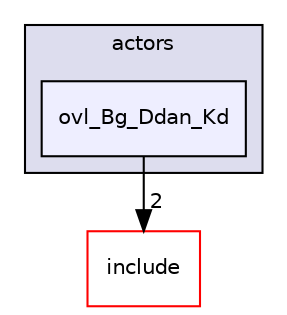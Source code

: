 digraph "src/overlays/actors/ovl_Bg_Ddan_Kd" {
  compound=true
  node [ fontsize="10", fontname="Helvetica"];
  edge [ labelfontsize="10", labelfontname="Helvetica"];
  subgraph clusterdir_e93473484be31ce7bcb356bd643a22f8 {
    graph [ bgcolor="#ddddee", pencolor="black", label="actors" fontname="Helvetica", fontsize="10", URL="dir_e93473484be31ce7bcb356bd643a22f8.html"]
  dir_2f506d6e2d6fd4effd7d2e9a642e870d [shape=box, label="ovl_Bg_Ddan_Kd", style="filled", fillcolor="#eeeeff", pencolor="black", URL="dir_2f506d6e2d6fd4effd7d2e9a642e870d.html"];
  }
  dir_d44c64559bbebec7f509842c48db8b23 [shape=box label="include" fillcolor="white" style="filled" color="red" URL="dir_d44c64559bbebec7f509842c48db8b23.html"];
  dir_2f506d6e2d6fd4effd7d2e9a642e870d->dir_d44c64559bbebec7f509842c48db8b23 [headlabel="2", labeldistance=1.5 headhref="dir_000023_000000.html"];
}
